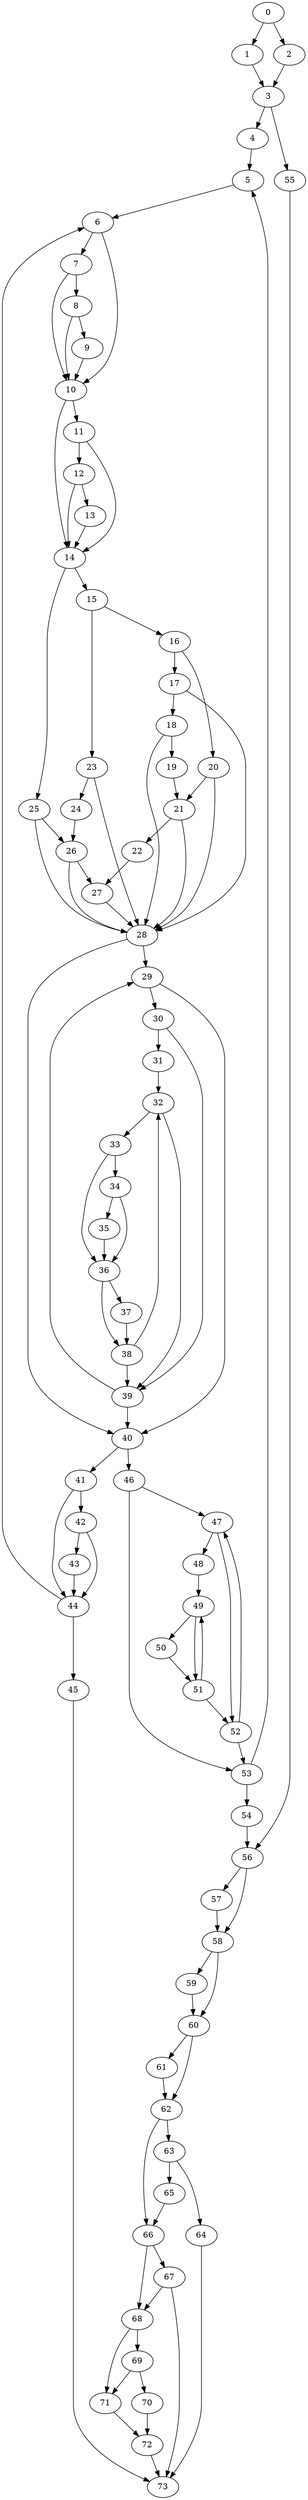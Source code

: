 digraph {
	0
	1
	2
	3
	4
	5
	6
	7
	8
	9
	10
	11
	12
	13
	14
	15
	16
	17
	18
	19
	20
	21
	22
	23
	24
	25
	26
	27
	28
	29
	30
	31
	32
	33
	34
	35
	36
	37
	38
	39
	40
	41
	42
	43
	44
	45
	46
	47
	48
	49
	50
	51
	52
	53
	54
	55
	56
	57
	58
	59
	60
	61
	62
	63
	64
	65
	66
	67
	68
	69
	70
	71
	72
	73
	28 -> 29
	39 -> 29
	7 -> 8
	31 -> 32
	38 -> 32
	32 -> 39
	38 -> 39
	30 -> 39
	68 -> 69
	11 -> 12
	47 -> 52
	51 -> 52
	46 -> 53
	52 -> 53
	63 -> 64
	45 -> 73
	64 -> 73
	67 -> 73
	72 -> 73
	0 -> 1
	16 -> 20
	14 -> 25
	40 -> 46
	61 -> 62
	60 -> 62
	12 -> 13
	15 -> 23
	34 -> 36
	35 -> 36
	33 -> 36
	48 -> 49
	51 -> 49
	53 -> 54
	11 -> 14
	12 -> 14
	13 -> 14
	10 -> 14
	16 -> 17
	17 -> 18
	32 -> 33
	54 -> 56
	55 -> 56
	59 -> 60
	58 -> 60
	60 -> 61
	62 -> 66
	65 -> 66
	23 -> 24
	33 -> 34
	49 -> 50
	58 -> 59
	62 -> 63
	63 -> 65
	6 -> 7
	10 -> 11
	30 -> 31
	41 -> 42
	50 -> 51
	49 -> 51
	43 -> 44
	41 -> 44
	42 -> 44
	66 -> 68
	67 -> 68
	3 -> 4
	15 -> 16
	18 -> 19
	34 -> 35
	40 -> 41
	44 -> 45
	1 -> 3
	2 -> 3
	56 -> 58
	57 -> 58
	66 -> 67
	69 -> 70
	8 -> 9
	24 -> 26
	25 -> 26
	47 -> 48
	70 -> 72
	71 -> 72
	29 -> 30
	68 -> 71
	69 -> 71
	53 -> 5
	4 -> 5
	21 -> 22
	22 -> 27
	26 -> 27
	36 -> 37
	36 -> 38
	37 -> 38
	19 -> 21
	20 -> 21
	42 -> 43
	56 -> 57
	28 -> 40
	29 -> 40
	39 -> 40
	46 -> 47
	52 -> 47
	3 -> 55
	0 -> 2
	5 -> 6
	44 -> 6
	7 -> 10
	8 -> 10
	9 -> 10
	6 -> 10
	14 -> 15
	20 -> 28
	21 -> 28
	23 -> 28
	25 -> 28
	26 -> 28
	27 -> 28
	17 -> 28
	18 -> 28
}
